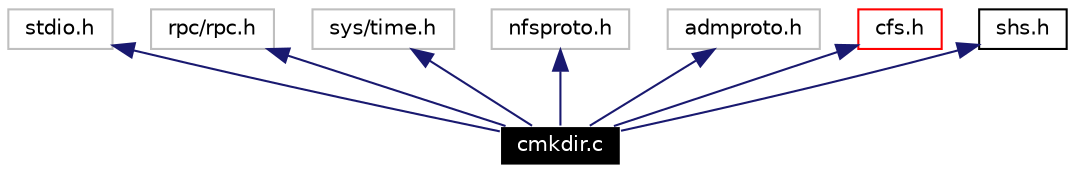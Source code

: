 digraph G
{
  edge [fontname="Helvetica",fontsize=10,labelfontname="Helvetica",labelfontsize=10];
  node [fontname="Helvetica",fontsize=10,shape=record];
  Node184 [label="cmkdir.c",height=0.2,width=0.4,color="white", fillcolor="black", style="filled" fontcolor="white"];
  Node185 -> Node184 [dir=back,color="midnightblue",fontsize=10,style="solid",fontname="Helvetica"];
  Node185 [label="stdio.h",height=0.2,width=0.4,color="grey75"];
  Node186 -> Node184 [dir=back,color="midnightblue",fontsize=10,style="solid",fontname="Helvetica"];
  Node186 [label="rpc/rpc.h",height=0.2,width=0.4,color="grey75"];
  Node187 -> Node184 [dir=back,color="midnightblue",fontsize=10,style="solid",fontname="Helvetica"];
  Node187 [label="sys/time.h",height=0.2,width=0.4,color="grey75"];
  Node188 -> Node184 [dir=back,color="midnightblue",fontsize=10,style="solid",fontname="Helvetica"];
  Node188 [label="nfsproto.h",height=0.2,width=0.4,color="grey75"];
  Node189 -> Node184 [dir=back,color="midnightblue",fontsize=10,style="solid",fontname="Helvetica"];
  Node189 [label="admproto.h",height=0.2,width=0.4,color="grey75"];
  Node190 -> Node184 [dir=back,color="midnightblue",fontsize=10,style="solid",fontname="Helvetica"];
  Node190 [label="cfs.h",height=0.2,width=0.4,color="red",URL="$cfs_8h.html"];
  Node195 -> Node184 [dir=back,color="midnightblue",fontsize=10,style="solid",fontname="Helvetica"];
  Node195 [label="shs.h",height=0.2,width=0.4,color="black",URL="$shs_8h.html"];
}
